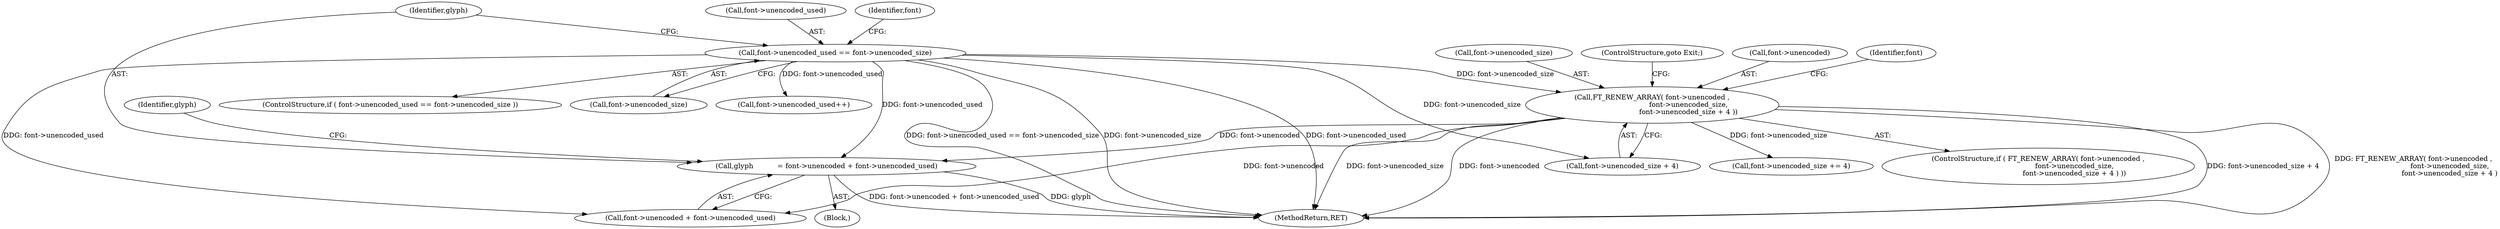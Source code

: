 digraph "0_savannah_7f2e4f4f553f6836be7683f66226afac3fa979b8@integer" {
"1000728" [label="(Call,glyph           = font->unencoded + font->unencoded_used)"];
"1000710" [label="(Call,FT_RENEW_ARRAY( font->unencoded ,\n                                 font->unencoded_size,\n                                 font->unencoded_size + 4 ))"];
"1000701" [label="(Call,font->unencoded_used == font->unencoded_size)"];
"1000709" [label="(ControlStructure,if ( FT_RENEW_ARRAY( font->unencoded ,\n                                 font->unencoded_size,\n                                 font->unencoded_size + 4 ) ))"];
"1000699" [label="(Block,)"];
"1001562" [label="(MethodReturn,RET)"];
"1000717" [label="(Call,font->unencoded_size + 4)"];
"1000701" [label="(Call,font->unencoded_used == font->unencoded_size)"];
"1000739" [label="(Identifier,glyph)"];
"1000730" [label="(Call,font->unencoded + font->unencoded_used)"];
"1000728" [label="(Call,glyph           = font->unencoded + font->unencoded_used)"];
"1000729" [label="(Identifier,glyph)"];
"1000710" [label="(Call,FT_RENEW_ARRAY( font->unencoded ,\n                                 font->unencoded_size,\n                                 font->unencoded_size + 4 ))"];
"1000711" [label="(Call,font->unencoded)"];
"1000725" [label="(Identifier,font)"];
"1000702" [label="(Call,font->unencoded_used)"];
"1000723" [label="(Call,font->unencoded_size += 4)"];
"1000714" [label="(Call,font->unencoded_size)"];
"1000722" [label="(ControlStructure,goto Exit;)"];
"1000700" [label="(ControlStructure,if ( font->unencoded_used == font->unencoded_size ))"];
"1000712" [label="(Identifier,font)"];
"1000705" [label="(Call,font->unencoded_size)"];
"1000748" [label="(Call,font->unencoded_used++)"];
"1000728" -> "1000699"  [label="AST: "];
"1000728" -> "1000730"  [label="CFG: "];
"1000729" -> "1000728"  [label="AST: "];
"1000730" -> "1000728"  [label="AST: "];
"1000739" -> "1000728"  [label="CFG: "];
"1000728" -> "1001562"  [label="DDG: font->unencoded + font->unencoded_used"];
"1000728" -> "1001562"  [label="DDG: glyph"];
"1000710" -> "1000728"  [label="DDG: font->unencoded"];
"1000701" -> "1000728"  [label="DDG: font->unencoded_used"];
"1000710" -> "1000709"  [label="AST: "];
"1000710" -> "1000717"  [label="CFG: "];
"1000711" -> "1000710"  [label="AST: "];
"1000714" -> "1000710"  [label="AST: "];
"1000717" -> "1000710"  [label="AST: "];
"1000722" -> "1000710"  [label="CFG: "];
"1000725" -> "1000710"  [label="CFG: "];
"1000710" -> "1001562"  [label="DDG: font->unencoded_size"];
"1000710" -> "1001562"  [label="DDG: font->unencoded"];
"1000710" -> "1001562"  [label="DDG: font->unencoded_size + 4"];
"1000710" -> "1001562"  [label="DDG: FT_RENEW_ARRAY( font->unencoded ,\n                                 font->unencoded_size,\n                                 font->unencoded_size + 4 )"];
"1000701" -> "1000710"  [label="DDG: font->unencoded_size"];
"1000710" -> "1000723"  [label="DDG: font->unencoded_size"];
"1000710" -> "1000730"  [label="DDG: font->unencoded"];
"1000701" -> "1000700"  [label="AST: "];
"1000701" -> "1000705"  [label="CFG: "];
"1000702" -> "1000701"  [label="AST: "];
"1000705" -> "1000701"  [label="AST: "];
"1000712" -> "1000701"  [label="CFG: "];
"1000729" -> "1000701"  [label="CFG: "];
"1000701" -> "1001562"  [label="DDG: font->unencoded_used == font->unencoded_size"];
"1000701" -> "1001562"  [label="DDG: font->unencoded_size"];
"1000701" -> "1001562"  [label="DDG: font->unencoded_used"];
"1000701" -> "1000717"  [label="DDG: font->unencoded_size"];
"1000701" -> "1000730"  [label="DDG: font->unencoded_used"];
"1000701" -> "1000748"  [label="DDG: font->unencoded_used"];
}
